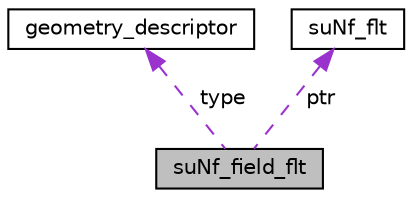 digraph "suNf_field_flt"
{
 // LATEX_PDF_SIZE
  edge [fontname="Helvetica",fontsize="10",labelfontname="Helvetica",labelfontsize="10"];
  node [fontname="Helvetica",fontsize="10",shape=record];
  Node1 [label="suNf_field_flt",height=0.2,width=0.4,color="black", fillcolor="grey75", style="filled", fontcolor="black",tooltip="Single precision gauge field in the chosen fermion representation."];
  Node2 -> Node1 [dir="back",color="darkorchid3",fontsize="10",style="dashed",label=" type" ];
  Node2 [label="geometry_descriptor",height=0.2,width=0.4,color="black", fillcolor="white", style="filled",URL="$df/da2/structgeometry__descriptor.html",tooltip="This struct should contain all information necessary to perform operations on the local lattice inclu..."];
  Node3 -> Node1 [dir="back",color="darkorchid3",fontsize="10",style="dashed",label=" ptr" ];
  Node3 [label="suNf_flt",height=0.2,width=0.4,color="black", fillcolor="white", style="filled",URL="$db/d3f/structsuNf__flt.html",tooltip=" "];
}
